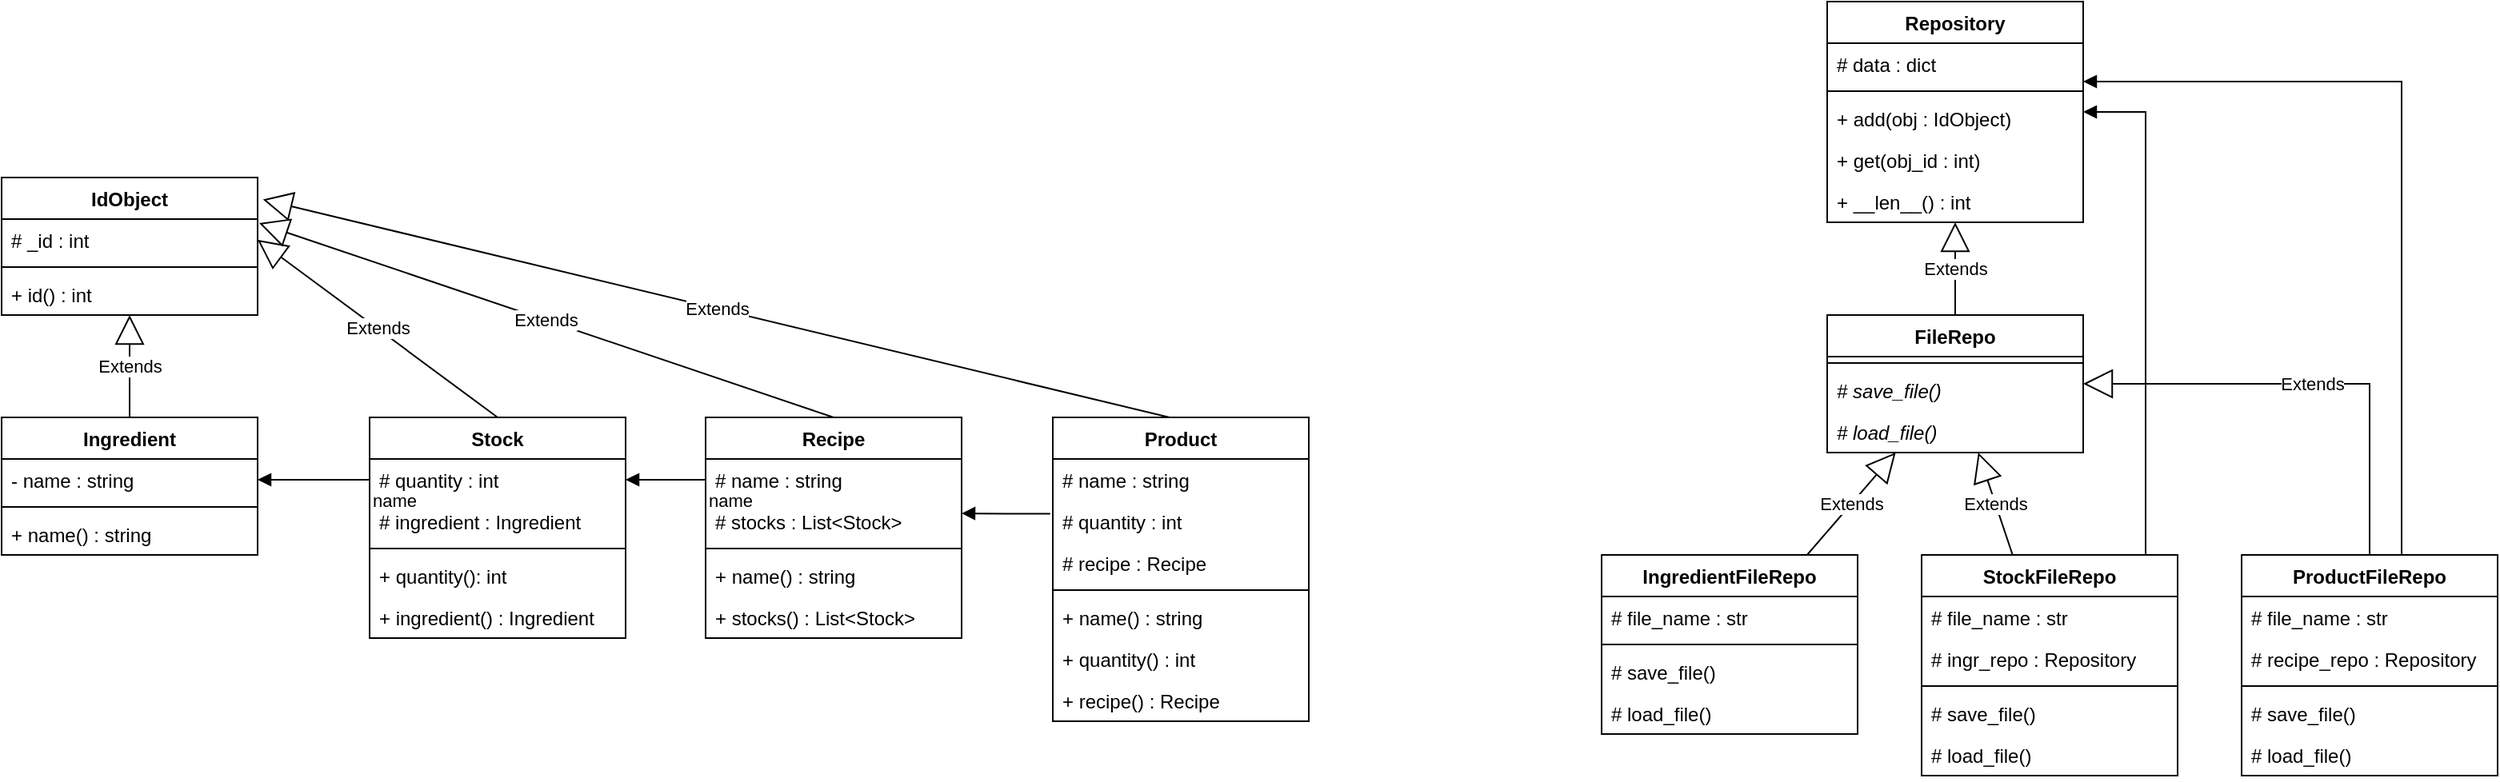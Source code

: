 <mxfile version="20.6.2" type="device"><diagram id="TUFEDdWwblI0UiAdTFXX" name="Page-1"><mxGraphModel dx="1666" dy="852" grid="1" gridSize="10" guides="1" tooltips="1" connect="1" arrows="1" fold="1" page="1" pageScale="1" pageWidth="827" pageHeight="1169" math="0" shadow="0"><root><mxCell id="0"/><mxCell id="1" parent="0"/><mxCell id="NIBLZwe2knfkjFmBSN40-1" value="IdObject" style="swimlane;fontStyle=1;align=center;verticalAlign=top;childLayout=stackLayout;horizontal=1;startSize=26;horizontalStack=0;resizeParent=1;resizeParentMax=0;resizeLast=0;collapsible=1;marginBottom=0;" parent="1" vertex="1"><mxGeometry x="20" y="130" width="160" height="86" as="geometry"><mxRectangle x="170" y="160" width="90" height="30" as="alternateBounds"/></mxGeometry></mxCell><mxCell id="NIBLZwe2knfkjFmBSN40-2" value="# _id : int" style="text;strokeColor=none;fillColor=none;align=left;verticalAlign=top;spacingLeft=4;spacingRight=4;overflow=hidden;rotatable=0;points=[[0,0.5],[1,0.5]];portConstraint=eastwest;" parent="NIBLZwe2knfkjFmBSN40-1" vertex="1"><mxGeometry y="26" width="160" height="26" as="geometry"/></mxCell><mxCell id="NIBLZwe2knfkjFmBSN40-3" value="" style="line;strokeWidth=1;fillColor=none;align=left;verticalAlign=middle;spacingTop=-1;spacingLeft=3;spacingRight=3;rotatable=0;labelPosition=right;points=[];portConstraint=eastwest;strokeColor=inherit;" parent="NIBLZwe2knfkjFmBSN40-1" vertex="1"><mxGeometry y="52" width="160" height="8" as="geometry"/></mxCell><mxCell id="NIBLZwe2knfkjFmBSN40-4" value="+ id() : int" style="text;strokeColor=none;fillColor=none;align=left;verticalAlign=top;spacingLeft=4;spacingRight=4;overflow=hidden;rotatable=0;points=[[0,0.5],[1,0.5]];portConstraint=eastwest;" parent="NIBLZwe2knfkjFmBSN40-1" vertex="1"><mxGeometry y="60" width="160" height="26" as="geometry"/></mxCell><mxCell id="NIBLZwe2knfkjFmBSN40-5" value="Ingredient" style="swimlane;fontStyle=1;align=center;verticalAlign=top;childLayout=stackLayout;horizontal=1;startSize=26;horizontalStack=0;resizeParent=1;resizeParentMax=0;resizeLast=0;collapsible=1;marginBottom=0;" parent="1" vertex="1"><mxGeometry x="20" y="280" width="160" height="86" as="geometry"><mxRectangle x="170" y="310" width="100" height="30" as="alternateBounds"/></mxGeometry></mxCell><mxCell id="NIBLZwe2knfkjFmBSN40-6" value="- name : string" style="text;strokeColor=none;fillColor=none;align=left;verticalAlign=top;spacingLeft=4;spacingRight=4;overflow=hidden;rotatable=0;points=[[0,0.5],[1,0.5]];portConstraint=eastwest;" parent="NIBLZwe2knfkjFmBSN40-5" vertex="1"><mxGeometry y="26" width="160" height="26" as="geometry"/></mxCell><mxCell id="NIBLZwe2knfkjFmBSN40-7" value="" style="line;strokeWidth=1;fillColor=none;align=left;verticalAlign=middle;spacingTop=-1;spacingLeft=3;spacingRight=3;rotatable=0;labelPosition=right;points=[];portConstraint=eastwest;strokeColor=inherit;" parent="NIBLZwe2knfkjFmBSN40-5" vertex="1"><mxGeometry y="52" width="160" height="8" as="geometry"/></mxCell><mxCell id="NIBLZwe2knfkjFmBSN40-8" value="+ name() : string" style="text;strokeColor=none;fillColor=none;align=left;verticalAlign=top;spacingLeft=4;spacingRight=4;overflow=hidden;rotatable=0;points=[[0,0.5],[1,0.5]];portConstraint=eastwest;" parent="NIBLZwe2knfkjFmBSN40-5" vertex="1"><mxGeometry y="60" width="160" height="26" as="geometry"/></mxCell><mxCell id="NIBLZwe2knfkjFmBSN40-9" value="Extends" style="endArrow=block;endSize=16;endFill=0;html=1;rounded=0;entryX=0.5;entryY=1;entryDx=0;entryDy=0;exitX=0.5;exitY=0;exitDx=0;exitDy=0;" parent="1" source="NIBLZwe2knfkjFmBSN40-5" target="NIBLZwe2knfkjFmBSN40-1" edge="1"><mxGeometry width="160" relative="1" as="geometry"><mxPoint x="-10" y="250" as="sourcePoint"/><mxPoint x="150" y="250" as="targetPoint"/></mxGeometry></mxCell><mxCell id="NIBLZwe2knfkjFmBSN40-10" value="Stock" style="swimlane;fontStyle=1;align=center;verticalAlign=top;childLayout=stackLayout;horizontal=1;startSize=26;horizontalStack=0;resizeParent=1;resizeParentMax=0;resizeLast=0;collapsible=1;marginBottom=0;" parent="1" vertex="1"><mxGeometry x="250" y="280" width="160" height="138" as="geometry"><mxRectangle x="400" y="310" width="70" height="30" as="alternateBounds"/></mxGeometry></mxCell><mxCell id="NIBLZwe2knfkjFmBSN40-11" value="# quantity : int" style="text;strokeColor=none;fillColor=none;align=left;verticalAlign=top;spacingLeft=4;spacingRight=4;overflow=hidden;rotatable=0;points=[[0,0.5],[1,0.5]];portConstraint=eastwest;" parent="NIBLZwe2knfkjFmBSN40-10" vertex="1"><mxGeometry y="26" width="160" height="26" as="geometry"/></mxCell><mxCell id="NIBLZwe2knfkjFmBSN40-14" value="# ingredient : Ingredient" style="text;strokeColor=none;fillColor=none;align=left;verticalAlign=top;spacingLeft=4;spacingRight=4;overflow=hidden;rotatable=0;points=[[0,0.5],[1,0.5]];portConstraint=eastwest;" parent="NIBLZwe2knfkjFmBSN40-10" vertex="1"><mxGeometry y="52" width="160" height="26" as="geometry"/></mxCell><mxCell id="NIBLZwe2knfkjFmBSN40-12" value="" style="line;strokeWidth=1;fillColor=none;align=left;verticalAlign=middle;spacingTop=-1;spacingLeft=3;spacingRight=3;rotatable=0;labelPosition=right;points=[];portConstraint=eastwest;strokeColor=inherit;" parent="NIBLZwe2knfkjFmBSN40-10" vertex="1"><mxGeometry y="78" width="160" height="8" as="geometry"/></mxCell><mxCell id="NIBLZwe2knfkjFmBSN40-13" value="+ quantity(): int" style="text;strokeColor=none;fillColor=none;align=left;verticalAlign=top;spacingLeft=4;spacingRight=4;overflow=hidden;rotatable=0;points=[[0,0.5],[1,0.5]];portConstraint=eastwest;" parent="NIBLZwe2knfkjFmBSN40-10" vertex="1"><mxGeometry y="86" width="160" height="26" as="geometry"/></mxCell><mxCell id="NIBLZwe2knfkjFmBSN40-15" value="+ ingredient() : Ingredient" style="text;strokeColor=none;fillColor=none;align=left;verticalAlign=top;spacingLeft=4;spacingRight=4;overflow=hidden;rotatable=0;points=[[0,0.5],[1,0.5]];portConstraint=eastwest;" parent="NIBLZwe2knfkjFmBSN40-10" vertex="1"><mxGeometry y="112" width="160" height="26" as="geometry"/></mxCell><mxCell id="NIBLZwe2knfkjFmBSN40-16" value="Extends" style="endArrow=block;endSize=16;endFill=0;html=1;rounded=0;exitX=0.5;exitY=0;exitDx=0;exitDy=0;entryX=1;entryY=0.5;entryDx=0;entryDy=0;" parent="1" source="NIBLZwe2knfkjFmBSN40-10" target="NIBLZwe2knfkjFmBSN40-2" edge="1"><mxGeometry width="160" relative="1" as="geometry"><mxPoint x="260" y="170" as="sourcePoint"/><mxPoint x="420" y="170" as="targetPoint"/></mxGeometry></mxCell><mxCell id="NIBLZwe2knfkjFmBSN40-17" value="name" style="endArrow=block;endFill=1;html=1;edgeStyle=orthogonalEdgeStyle;align=left;verticalAlign=top;rounded=0;entryX=1;entryY=0.5;entryDx=0;entryDy=0;exitX=0;exitY=0.5;exitDx=0;exitDy=0;" parent="1" source="NIBLZwe2knfkjFmBSN40-11" target="NIBLZwe2knfkjFmBSN40-6" edge="1"><mxGeometry x="-1" relative="1" as="geometry"><mxPoint x="140" y="410" as="sourcePoint"/><mxPoint x="300" y="410" as="targetPoint"/></mxGeometry></mxCell><mxCell id="NIBLZwe2knfkjFmBSN40-19" value="Recipe" style="swimlane;fontStyle=1;align=center;verticalAlign=top;childLayout=stackLayout;horizontal=1;startSize=26;horizontalStack=0;resizeParent=1;resizeParentMax=0;resizeLast=0;collapsible=1;marginBottom=0;" parent="1" vertex="1"><mxGeometry x="460" y="280" width="160" height="138" as="geometry"><mxRectangle x="610" y="310" width="80" height="30" as="alternateBounds"/></mxGeometry></mxCell><mxCell id="NIBLZwe2knfkjFmBSN40-20" value="# name : string" style="text;strokeColor=none;fillColor=none;align=left;verticalAlign=top;spacingLeft=4;spacingRight=4;overflow=hidden;rotatable=0;points=[[0,0.5],[1,0.5]];portConstraint=eastwest;" parent="NIBLZwe2knfkjFmBSN40-19" vertex="1"><mxGeometry y="26" width="160" height="26" as="geometry"/></mxCell><mxCell id="NIBLZwe2knfkjFmBSN40-26" value="# stocks : List&lt;Stock&gt;" style="text;strokeColor=none;fillColor=none;align=left;verticalAlign=top;spacingLeft=4;spacingRight=4;overflow=hidden;rotatable=0;points=[[0,0.5],[1,0.5]];portConstraint=eastwest;" parent="NIBLZwe2knfkjFmBSN40-19" vertex="1"><mxGeometry y="52" width="160" height="26" as="geometry"/></mxCell><mxCell id="NIBLZwe2knfkjFmBSN40-21" value="" style="line;strokeWidth=1;fillColor=none;align=left;verticalAlign=middle;spacingTop=-1;spacingLeft=3;spacingRight=3;rotatable=0;labelPosition=right;points=[];portConstraint=eastwest;strokeColor=inherit;" parent="NIBLZwe2knfkjFmBSN40-19" vertex="1"><mxGeometry y="78" width="160" height="8" as="geometry"/></mxCell><mxCell id="NIBLZwe2knfkjFmBSN40-22" value="+ name() : string" style="text;strokeColor=none;fillColor=none;align=left;verticalAlign=top;spacingLeft=4;spacingRight=4;overflow=hidden;rotatable=0;points=[[0,0.5],[1,0.5]];portConstraint=eastwest;" parent="NIBLZwe2knfkjFmBSN40-19" vertex="1"><mxGeometry y="86" width="160" height="26" as="geometry"/></mxCell><mxCell id="NIBLZwe2knfkjFmBSN40-27" value="+ stocks() : List&lt;Stock&gt;" style="text;strokeColor=none;fillColor=none;align=left;verticalAlign=top;spacingLeft=4;spacingRight=4;overflow=hidden;rotatable=0;points=[[0,0.5],[1,0.5]];portConstraint=eastwest;" parent="NIBLZwe2knfkjFmBSN40-19" vertex="1"><mxGeometry y="112" width="160" height="26" as="geometry"/></mxCell><mxCell id="NIBLZwe2knfkjFmBSN40-23" value="Extends" style="endArrow=block;endSize=16;endFill=0;html=1;rounded=0;exitX=0.5;exitY=0;exitDx=0;exitDy=0;entryX=1.006;entryY=0.098;entryDx=0;entryDy=0;entryPerimeter=0;" parent="1" source="NIBLZwe2knfkjFmBSN40-19" target="NIBLZwe2knfkjFmBSN40-2" edge="1"><mxGeometry width="160" relative="1" as="geometry"><mxPoint x="420" y="180" as="sourcePoint"/><mxPoint x="580" y="180" as="targetPoint"/></mxGeometry></mxCell><mxCell id="NIBLZwe2knfkjFmBSN40-24" value="name" style="endArrow=block;endFill=1;html=1;edgeStyle=orthogonalEdgeStyle;align=left;verticalAlign=top;rounded=0;entryX=1;entryY=0.5;entryDx=0;entryDy=0;exitX=0;exitY=0.5;exitDx=0;exitDy=0;" parent="1" source="NIBLZwe2knfkjFmBSN40-20" target="NIBLZwe2knfkjFmBSN40-11" edge="1"><mxGeometry x="-1" relative="1" as="geometry"><mxPoint x="430" y="430" as="sourcePoint"/><mxPoint x="590" y="430" as="targetPoint"/></mxGeometry></mxCell><mxCell id="NIBLZwe2knfkjFmBSN40-28" value="Product" style="swimlane;fontStyle=1;align=center;verticalAlign=top;childLayout=stackLayout;horizontal=1;startSize=26;horizontalStack=0;resizeParent=1;resizeParentMax=0;resizeLast=0;collapsible=1;marginBottom=0;" parent="1" vertex="1"><mxGeometry x="677" y="280" width="160" height="190" as="geometry"><mxRectangle x="827" y="310" width="90" height="30" as="alternateBounds"/></mxGeometry></mxCell><mxCell id="NIBLZwe2knfkjFmBSN40-29" value="# name : string " style="text;strokeColor=none;fillColor=none;align=left;verticalAlign=top;spacingLeft=4;spacingRight=4;overflow=hidden;rotatable=0;points=[[0,0.5],[1,0.5]];portConstraint=eastwest;" parent="NIBLZwe2knfkjFmBSN40-28" vertex="1"><mxGeometry y="26" width="160" height="26" as="geometry"/></mxCell><mxCell id="NIBLZwe2knfkjFmBSN40-33" value="# quantity : int " style="text;strokeColor=none;fillColor=none;align=left;verticalAlign=top;spacingLeft=4;spacingRight=4;overflow=hidden;rotatable=0;points=[[0,0.5],[1,0.5]];portConstraint=eastwest;" parent="NIBLZwe2knfkjFmBSN40-28" vertex="1"><mxGeometry y="52" width="160" height="26" as="geometry"/></mxCell><mxCell id="NIBLZwe2knfkjFmBSN40-34" value="# recipe : Recipe" style="text;strokeColor=none;fillColor=none;align=left;verticalAlign=top;spacingLeft=4;spacingRight=4;overflow=hidden;rotatable=0;points=[[0,0.5],[1,0.5]];portConstraint=eastwest;" parent="NIBLZwe2knfkjFmBSN40-28" vertex="1"><mxGeometry y="78" width="160" height="26" as="geometry"/></mxCell><mxCell id="NIBLZwe2knfkjFmBSN40-30" value="" style="line;strokeWidth=1;fillColor=none;align=left;verticalAlign=middle;spacingTop=-1;spacingLeft=3;spacingRight=3;rotatable=0;labelPosition=right;points=[];portConstraint=eastwest;strokeColor=inherit;" parent="NIBLZwe2knfkjFmBSN40-28" vertex="1"><mxGeometry y="104" width="160" height="8" as="geometry"/></mxCell><mxCell id="NIBLZwe2knfkjFmBSN40-31" value="+ name() : string" style="text;strokeColor=none;fillColor=none;align=left;verticalAlign=top;spacingLeft=4;spacingRight=4;overflow=hidden;rotatable=0;points=[[0,0.5],[1,0.5]];portConstraint=eastwest;" parent="NIBLZwe2knfkjFmBSN40-28" vertex="1"><mxGeometry y="112" width="160" height="26" as="geometry"/></mxCell><mxCell id="NIBLZwe2knfkjFmBSN40-35" value="+ quantity() : int" style="text;strokeColor=none;fillColor=none;align=left;verticalAlign=top;spacingLeft=4;spacingRight=4;overflow=hidden;rotatable=0;points=[[0,0.5],[1,0.5]];portConstraint=eastwest;" parent="NIBLZwe2knfkjFmBSN40-28" vertex="1"><mxGeometry y="138" width="160" height="26" as="geometry"/></mxCell><mxCell id="NIBLZwe2knfkjFmBSN40-36" value="+ recipe() : Recipe" style="text;strokeColor=none;fillColor=none;align=left;verticalAlign=top;spacingLeft=4;spacingRight=4;overflow=hidden;rotatable=0;points=[[0,0.5],[1,0.5]];portConstraint=eastwest;" parent="NIBLZwe2knfkjFmBSN40-28" vertex="1"><mxGeometry y="164" width="160" height="26" as="geometry"/></mxCell><mxCell id="NIBLZwe2knfkjFmBSN40-32" value="Extends" style="endArrow=block;endSize=16;endFill=0;html=1;rounded=0;exitX=0.456;exitY=0;exitDx=0;exitDy=0;exitPerimeter=0;entryX=1.021;entryY=0.16;entryDx=0;entryDy=0;entryPerimeter=0;" parent="1" source="NIBLZwe2knfkjFmBSN40-28" target="NIBLZwe2knfkjFmBSN40-1" edge="1"><mxGeometry width="160" relative="1" as="geometry"><mxPoint x="480" y="160" as="sourcePoint"/><mxPoint x="640" y="160" as="targetPoint"/></mxGeometry></mxCell><mxCell id="NIBLZwe2knfkjFmBSN40-37" value="" style="endArrow=block;endFill=1;html=1;edgeStyle=orthogonalEdgeStyle;align=left;verticalAlign=top;rounded=0;entryX=1;entryY=0.308;entryDx=0;entryDy=0;entryPerimeter=0;exitX=-0.01;exitY=0.318;exitDx=0;exitDy=0;exitPerimeter=0;" parent="1" source="NIBLZwe2knfkjFmBSN40-33" target="NIBLZwe2knfkjFmBSN40-26" edge="1"><mxGeometry x="-1" relative="1" as="geometry"><mxPoint x="610" y="440" as="sourcePoint"/><mxPoint x="770" y="440" as="targetPoint"/></mxGeometry></mxCell><mxCell id="0dlXw3vjX9eHiJ50Bwfl-1" value="Repository" style="swimlane;fontStyle=1;align=center;verticalAlign=top;childLayout=stackLayout;horizontal=1;startSize=26;horizontalStack=0;resizeParent=1;resizeParentMax=0;resizeLast=0;collapsible=1;marginBottom=0;" vertex="1" parent="1"><mxGeometry x="1161" y="20" width="160" height="138" as="geometry"/></mxCell><mxCell id="0dlXw3vjX9eHiJ50Bwfl-2" value="# data : dict" style="text;strokeColor=none;fillColor=none;align=left;verticalAlign=top;spacingLeft=4;spacingRight=4;overflow=hidden;rotatable=0;points=[[0,0.5],[1,0.5]];portConstraint=eastwest;" vertex="1" parent="0dlXw3vjX9eHiJ50Bwfl-1"><mxGeometry y="26" width="160" height="26" as="geometry"/></mxCell><mxCell id="0dlXw3vjX9eHiJ50Bwfl-3" value="" style="line;strokeWidth=1;fillColor=none;align=left;verticalAlign=middle;spacingTop=-1;spacingLeft=3;spacingRight=3;rotatable=0;labelPosition=right;points=[];portConstraint=eastwest;strokeColor=inherit;" vertex="1" parent="0dlXw3vjX9eHiJ50Bwfl-1"><mxGeometry y="52" width="160" height="8" as="geometry"/></mxCell><mxCell id="0dlXw3vjX9eHiJ50Bwfl-4" value="+ add(obj : IdObject)&#10;" style="text;strokeColor=none;fillColor=none;align=left;verticalAlign=top;spacingLeft=4;spacingRight=4;overflow=hidden;rotatable=0;points=[[0,0.5],[1,0.5]];portConstraint=eastwest;" vertex="1" parent="0dlXw3vjX9eHiJ50Bwfl-1"><mxGeometry y="60" width="160" height="26" as="geometry"/></mxCell><mxCell id="0dlXw3vjX9eHiJ50Bwfl-5" value="+ get(obj_id : int)&#10;" style="text;strokeColor=none;fillColor=none;align=left;verticalAlign=top;spacingLeft=4;spacingRight=4;overflow=hidden;rotatable=0;points=[[0,0.5],[1,0.5]];portConstraint=eastwest;" vertex="1" parent="0dlXw3vjX9eHiJ50Bwfl-1"><mxGeometry y="86" width="160" height="26" as="geometry"/></mxCell><mxCell id="0dlXw3vjX9eHiJ50Bwfl-6" value="+ __len__() : int&#10;" style="text;strokeColor=none;fillColor=none;align=left;verticalAlign=top;spacingLeft=4;spacingRight=4;overflow=hidden;rotatable=0;points=[[0,0.5],[1,0.5]];portConstraint=eastwest;" vertex="1" parent="0dlXw3vjX9eHiJ50Bwfl-1"><mxGeometry y="112" width="160" height="26" as="geometry"/></mxCell><mxCell id="0dlXw3vjX9eHiJ50Bwfl-7" value="FileRepo" style="swimlane;fontStyle=1;align=center;verticalAlign=top;childLayout=stackLayout;horizontal=1;startSize=26;horizontalStack=0;resizeParent=1;resizeParentMax=0;resizeLast=0;collapsible=1;marginBottom=0;" vertex="1" parent="1"><mxGeometry x="1161" y="216" width="160" height="86" as="geometry"/></mxCell><mxCell id="0dlXw3vjX9eHiJ50Bwfl-9" value="" style="line;strokeWidth=1;fillColor=none;align=left;verticalAlign=middle;spacingTop=-1;spacingLeft=3;spacingRight=3;rotatable=0;labelPosition=right;points=[];portConstraint=eastwest;strokeColor=inherit;" vertex="1" parent="0dlXw3vjX9eHiJ50Bwfl-7"><mxGeometry y="26" width="160" height="8" as="geometry"/></mxCell><mxCell id="0dlXw3vjX9eHiJ50Bwfl-10" value="# save_file()" style="text;strokeColor=none;fillColor=none;align=left;verticalAlign=top;spacingLeft=4;spacingRight=4;overflow=hidden;rotatable=0;points=[[0,0.5],[1,0.5]];portConstraint=eastwest;fontStyle=2" vertex="1" parent="0dlXw3vjX9eHiJ50Bwfl-7"><mxGeometry y="34" width="160" height="26" as="geometry"/></mxCell><mxCell id="0dlXw3vjX9eHiJ50Bwfl-12" value="# load_file()" style="text;strokeColor=none;fillColor=none;align=left;verticalAlign=top;spacingLeft=4;spacingRight=4;overflow=hidden;rotatable=0;points=[[0,0.5],[1,0.5]];portConstraint=eastwest;fontStyle=2" vertex="1" parent="0dlXw3vjX9eHiJ50Bwfl-7"><mxGeometry y="60" width="160" height="26" as="geometry"/></mxCell><mxCell id="0dlXw3vjX9eHiJ50Bwfl-11" value="Extends" style="endArrow=block;endSize=16;endFill=0;html=1;rounded=0;" edge="1" parent="1" source="0dlXw3vjX9eHiJ50Bwfl-7" target="0dlXw3vjX9eHiJ50Bwfl-1"><mxGeometry width="160" relative="1" as="geometry"><mxPoint x="1060" y="380" as="sourcePoint"/><mxPoint x="1220" y="380" as="targetPoint"/></mxGeometry></mxCell><mxCell id="0dlXw3vjX9eHiJ50Bwfl-13" value="IngredientFileRepo" style="swimlane;fontStyle=1;align=center;verticalAlign=top;childLayout=stackLayout;horizontal=1;startSize=26;horizontalStack=0;resizeParent=1;resizeParentMax=0;resizeLast=0;collapsible=1;marginBottom=0;" vertex="1" parent="1"><mxGeometry x="1020" y="366" width="160" height="112" as="geometry"/></mxCell><mxCell id="0dlXw3vjX9eHiJ50Bwfl-14" value="# file_name : str" style="text;strokeColor=none;fillColor=none;align=left;verticalAlign=top;spacingLeft=4;spacingRight=4;overflow=hidden;rotatable=0;points=[[0,0.5],[1,0.5]];portConstraint=eastwest;" vertex="1" parent="0dlXw3vjX9eHiJ50Bwfl-13"><mxGeometry y="26" width="160" height="26" as="geometry"/></mxCell><mxCell id="0dlXw3vjX9eHiJ50Bwfl-15" value="" style="line;strokeWidth=1;fillColor=none;align=left;verticalAlign=middle;spacingTop=-1;spacingLeft=3;spacingRight=3;rotatable=0;labelPosition=right;points=[];portConstraint=eastwest;strokeColor=inherit;" vertex="1" parent="0dlXw3vjX9eHiJ50Bwfl-13"><mxGeometry y="52" width="160" height="8" as="geometry"/></mxCell><mxCell id="0dlXw3vjX9eHiJ50Bwfl-16" value="# save_file()" style="text;strokeColor=none;fillColor=none;align=left;verticalAlign=top;spacingLeft=4;spacingRight=4;overflow=hidden;rotatable=0;points=[[0,0.5],[1,0.5]];portConstraint=eastwest;" vertex="1" parent="0dlXw3vjX9eHiJ50Bwfl-13"><mxGeometry y="60" width="160" height="26" as="geometry"/></mxCell><mxCell id="0dlXw3vjX9eHiJ50Bwfl-20" value="# load_file()" style="text;strokeColor=none;fillColor=none;align=left;verticalAlign=top;spacingLeft=4;spacingRight=4;overflow=hidden;rotatable=0;points=[[0,0.5],[1,0.5]];portConstraint=eastwest;" vertex="1" parent="0dlXw3vjX9eHiJ50Bwfl-13"><mxGeometry y="86" width="160" height="26" as="geometry"/></mxCell><mxCell id="0dlXw3vjX9eHiJ50Bwfl-17" value="Extends" style="endArrow=block;endSize=16;endFill=0;html=1;rounded=0;" edge="1" parent="1" source="0dlXw3vjX9eHiJ50Bwfl-13" target="0dlXw3vjX9eHiJ50Bwfl-7"><mxGeometry width="160" relative="1" as="geometry"><mxPoint x="1120" y="510" as="sourcePoint"/><mxPoint x="1280" y="510" as="targetPoint"/></mxGeometry></mxCell><mxCell id="0dlXw3vjX9eHiJ50Bwfl-21" value="StockFileRepo" style="swimlane;fontStyle=1;align=center;verticalAlign=top;childLayout=stackLayout;horizontal=1;startSize=26;horizontalStack=0;resizeParent=1;resizeParentMax=0;resizeLast=0;collapsible=1;marginBottom=0;" vertex="1" parent="1"><mxGeometry x="1220" y="366" width="160" height="138" as="geometry"/></mxCell><mxCell id="0dlXw3vjX9eHiJ50Bwfl-22" value="# file_name : str" style="text;strokeColor=none;fillColor=none;align=left;verticalAlign=top;spacingLeft=4;spacingRight=4;overflow=hidden;rotatable=0;points=[[0,0.5],[1,0.5]];portConstraint=eastwest;" vertex="1" parent="0dlXw3vjX9eHiJ50Bwfl-21"><mxGeometry y="26" width="160" height="26" as="geometry"/></mxCell><mxCell id="0dlXw3vjX9eHiJ50Bwfl-26" value="# ingr_repo : Repository" style="text;strokeColor=none;fillColor=none;align=left;verticalAlign=top;spacingLeft=4;spacingRight=4;overflow=hidden;rotatable=0;points=[[0,0.5],[1,0.5]];portConstraint=eastwest;" vertex="1" parent="0dlXw3vjX9eHiJ50Bwfl-21"><mxGeometry y="52" width="160" height="26" as="geometry"/></mxCell><mxCell id="0dlXw3vjX9eHiJ50Bwfl-23" value="" style="line;strokeWidth=1;fillColor=none;align=left;verticalAlign=middle;spacingTop=-1;spacingLeft=3;spacingRight=3;rotatable=0;labelPosition=right;points=[];portConstraint=eastwest;strokeColor=inherit;" vertex="1" parent="0dlXw3vjX9eHiJ50Bwfl-21"><mxGeometry y="78" width="160" height="8" as="geometry"/></mxCell><mxCell id="0dlXw3vjX9eHiJ50Bwfl-24" value="# save_file()" style="text;strokeColor=none;fillColor=none;align=left;verticalAlign=top;spacingLeft=4;spacingRight=4;overflow=hidden;rotatable=0;points=[[0,0.5],[1,0.5]];portConstraint=eastwest;" vertex="1" parent="0dlXw3vjX9eHiJ50Bwfl-21"><mxGeometry y="86" width="160" height="26" as="geometry"/></mxCell><mxCell id="0dlXw3vjX9eHiJ50Bwfl-25" value="# load_file()" style="text;strokeColor=none;fillColor=none;align=left;verticalAlign=top;spacingLeft=4;spacingRight=4;overflow=hidden;rotatable=0;points=[[0,0.5],[1,0.5]];portConstraint=eastwest;" vertex="1" parent="0dlXw3vjX9eHiJ50Bwfl-21"><mxGeometry y="112" width="160" height="26" as="geometry"/></mxCell><mxCell id="0dlXw3vjX9eHiJ50Bwfl-27" value="Extends" style="endArrow=block;endSize=16;endFill=0;html=1;rounded=0;" edge="1" parent="1" source="0dlXw3vjX9eHiJ50Bwfl-21" target="0dlXw3vjX9eHiJ50Bwfl-7"><mxGeometry width="160" relative="1" as="geometry"><mxPoint x="1450" y="380" as="sourcePoint"/><mxPoint x="1610" y="380" as="targetPoint"/></mxGeometry></mxCell><mxCell id="0dlXw3vjX9eHiJ50Bwfl-28" value="" style="endArrow=block;endFill=1;html=1;edgeStyle=orthogonalEdgeStyle;align=left;verticalAlign=top;rounded=0;" edge="1" parent="1" source="0dlXw3vjX9eHiJ50Bwfl-21" target="0dlXw3vjX9eHiJ50Bwfl-1"><mxGeometry x="-1" relative="1" as="geometry"><mxPoint x="1340" y="540" as="sourcePoint"/><mxPoint x="1500" y="540" as="targetPoint"/><Array as="points"><mxPoint x="1360" y="89"/></Array></mxGeometry></mxCell><mxCell id="0dlXw3vjX9eHiJ50Bwfl-30" value="ProductFileRepo" style="swimlane;fontStyle=1;align=center;verticalAlign=top;childLayout=stackLayout;horizontal=1;startSize=26;horizontalStack=0;resizeParent=1;resizeParentMax=0;resizeLast=0;collapsible=1;marginBottom=0;" vertex="1" parent="1"><mxGeometry x="1420" y="366" width="160" height="138" as="geometry"/></mxCell><mxCell id="0dlXw3vjX9eHiJ50Bwfl-31" value="# file_name : str" style="text;strokeColor=none;fillColor=none;align=left;verticalAlign=top;spacingLeft=4;spacingRight=4;overflow=hidden;rotatable=0;points=[[0,0.5],[1,0.5]];portConstraint=eastwest;" vertex="1" parent="0dlXw3vjX9eHiJ50Bwfl-30"><mxGeometry y="26" width="160" height="26" as="geometry"/></mxCell><mxCell id="0dlXw3vjX9eHiJ50Bwfl-32" value="# recipe_repo : Repository" style="text;strokeColor=none;fillColor=none;align=left;verticalAlign=top;spacingLeft=4;spacingRight=4;overflow=hidden;rotatable=0;points=[[0,0.5],[1,0.5]];portConstraint=eastwest;" vertex="1" parent="0dlXw3vjX9eHiJ50Bwfl-30"><mxGeometry y="52" width="160" height="26" as="geometry"/></mxCell><mxCell id="0dlXw3vjX9eHiJ50Bwfl-33" value="" style="line;strokeWidth=1;fillColor=none;align=left;verticalAlign=middle;spacingTop=-1;spacingLeft=3;spacingRight=3;rotatable=0;labelPosition=right;points=[];portConstraint=eastwest;strokeColor=inherit;" vertex="1" parent="0dlXw3vjX9eHiJ50Bwfl-30"><mxGeometry y="78" width="160" height="8" as="geometry"/></mxCell><mxCell id="0dlXw3vjX9eHiJ50Bwfl-34" value="# save_file()" style="text;strokeColor=none;fillColor=none;align=left;verticalAlign=top;spacingLeft=4;spacingRight=4;overflow=hidden;rotatable=0;points=[[0,0.5],[1,0.5]];portConstraint=eastwest;" vertex="1" parent="0dlXw3vjX9eHiJ50Bwfl-30"><mxGeometry y="86" width="160" height="26" as="geometry"/></mxCell><mxCell id="0dlXw3vjX9eHiJ50Bwfl-35" value="# load_file()" style="text;strokeColor=none;fillColor=none;align=left;verticalAlign=top;spacingLeft=4;spacingRight=4;overflow=hidden;rotatable=0;points=[[0,0.5],[1,0.5]];portConstraint=eastwest;" vertex="1" parent="0dlXw3vjX9eHiJ50Bwfl-30"><mxGeometry y="112" width="160" height="26" as="geometry"/></mxCell><mxCell id="0dlXw3vjX9eHiJ50Bwfl-36" value="Extends" style="endArrow=block;endSize=16;endFill=0;html=1;rounded=0;" edge="1" parent="1" source="0dlXw3vjX9eHiJ50Bwfl-30" target="0dlXw3vjX9eHiJ50Bwfl-7"><mxGeometry width="160" relative="1" as="geometry"><mxPoint x="1210" y="670" as="sourcePoint"/><mxPoint x="1370" y="670" as="targetPoint"/><Array as="points"><mxPoint x="1500" y="259"/></Array></mxGeometry></mxCell><mxCell id="0dlXw3vjX9eHiJ50Bwfl-37" value="" style="endArrow=block;endFill=1;html=1;edgeStyle=orthogonalEdgeStyle;align=left;verticalAlign=top;rounded=0;" edge="1" parent="1" source="0dlXw3vjX9eHiJ50Bwfl-30" target="0dlXw3vjX9eHiJ50Bwfl-1"><mxGeometry x="-1" relative="1" as="geometry"><mxPoint x="1040" y="660" as="sourcePoint"/><mxPoint x="1200" y="660" as="targetPoint"/><Array as="points"><mxPoint x="1520" y="70"/></Array></mxGeometry></mxCell></root></mxGraphModel></diagram></mxfile>
